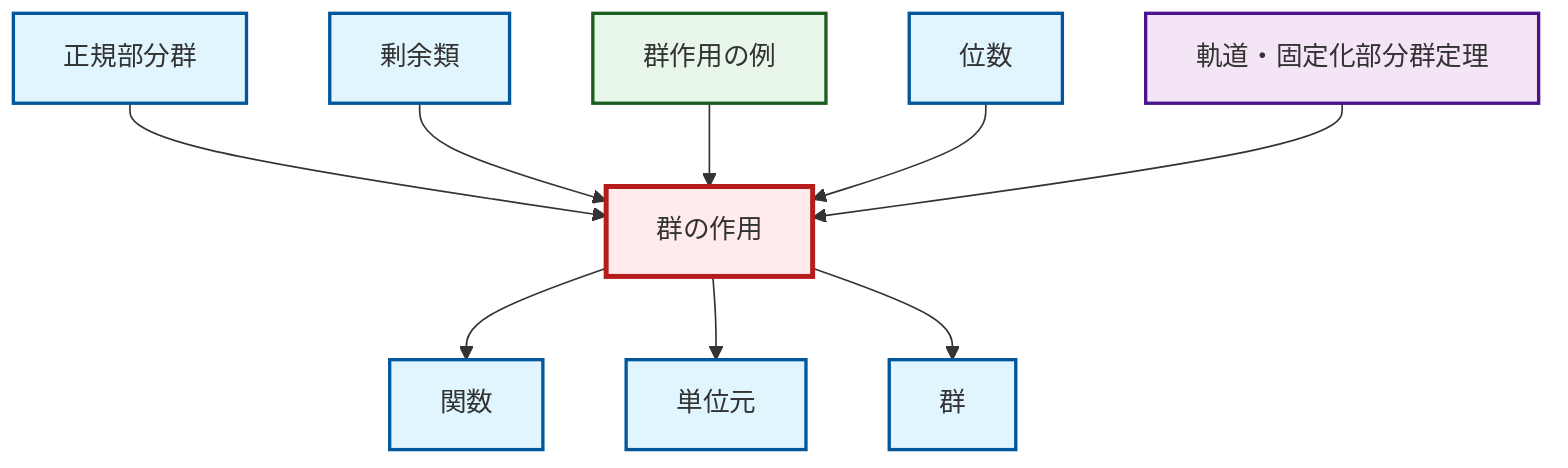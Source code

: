 graph TD
    classDef definition fill:#e1f5fe,stroke:#01579b,stroke-width:2px
    classDef theorem fill:#f3e5f5,stroke:#4a148c,stroke-width:2px
    classDef axiom fill:#fff3e0,stroke:#e65100,stroke-width:2px
    classDef example fill:#e8f5e9,stroke:#1b5e20,stroke-width:2px
    classDef current fill:#ffebee,stroke:#b71c1c,stroke-width:3px
    def-order["位数"]:::definition
    def-function["関数"]:::definition
    ex-group-action-examples["群作用の例"]:::example
    def-group["群"]:::definition
    def-group-action["群の作用"]:::definition
    thm-orbit-stabilizer["軌道・固定化部分群定理"]:::theorem
    def-coset["剰余類"]:::definition
    def-identity-element["単位元"]:::definition
    def-normal-subgroup["正規部分群"]:::definition
    def-normal-subgroup --> def-group-action
    def-coset --> def-group-action
    def-group-action --> def-function
    def-group-action --> def-identity-element
    ex-group-action-examples --> def-group-action
    def-group-action --> def-group
    def-order --> def-group-action
    thm-orbit-stabilizer --> def-group-action
    class def-group-action current